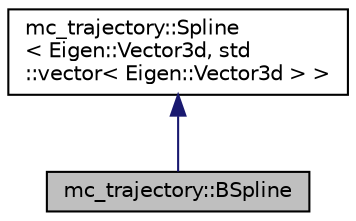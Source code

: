 digraph "mc_trajectory::BSpline"
{
 // INTERACTIVE_SVG=YES
  edge [fontname="Helvetica",fontsize="10",labelfontname="Helvetica",labelfontsize="10"];
  node [fontname="Helvetica",fontsize="10",shape=record];
  Node2 [label="mc_trajectory::BSpline",height=0.2,width=0.4,color="black", fillcolor="grey75", style="filled", fontcolor="black"];
  Node3 -> Node2 [dir="back",color="midnightblue",fontsize="10",style="solid",fontname="Helvetica"];
  Node3 [label="mc_trajectory::Spline\l\< Eigen::Vector3d, std\l::vector\< Eigen::Vector3d \> \>",height=0.2,width=0.4,color="black", fillcolor="white", style="filled",URL="$structmc__trajectory_1_1Spline.html"];
}
